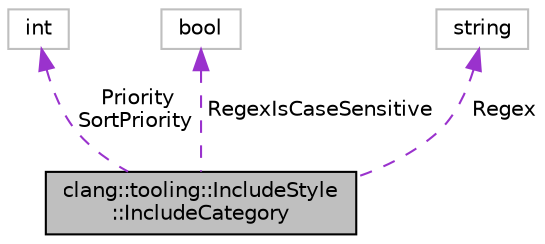digraph "clang::tooling::IncludeStyle::IncludeCategory"
{
 // LATEX_PDF_SIZE
  bgcolor="transparent";
  edge [fontname="Helvetica",fontsize="10",labelfontname="Helvetica",labelfontsize="10"];
  node [fontname="Helvetica",fontsize="10",shape=record];
  Node1 [label="clang::tooling::IncludeStyle\l::IncludeCategory",height=0.2,width=0.4,color="black", fillcolor="grey75", style="filled", fontcolor="black",tooltip="See documentation of IncludeCategories."];
  Node2 -> Node1 [dir="back",color="darkorchid3",fontsize="10",style="dashed",label=" Priority\nSortPriority" ,fontname="Helvetica"];
  Node2 [label="int",height=0.2,width=0.4,color="grey75",tooltip=" "];
  Node3 -> Node1 [dir="back",color="darkorchid3",fontsize="10",style="dashed",label=" RegexIsCaseSensitive" ,fontname="Helvetica"];
  Node3 [label="bool",height=0.2,width=0.4,color="grey75",tooltip=" "];
  Node4 -> Node1 [dir="back",color="darkorchid3",fontsize="10",style="dashed",label=" Regex" ,fontname="Helvetica"];
  Node4 [label="string",height=0.2,width=0.4,color="grey75",tooltip=" "];
}
